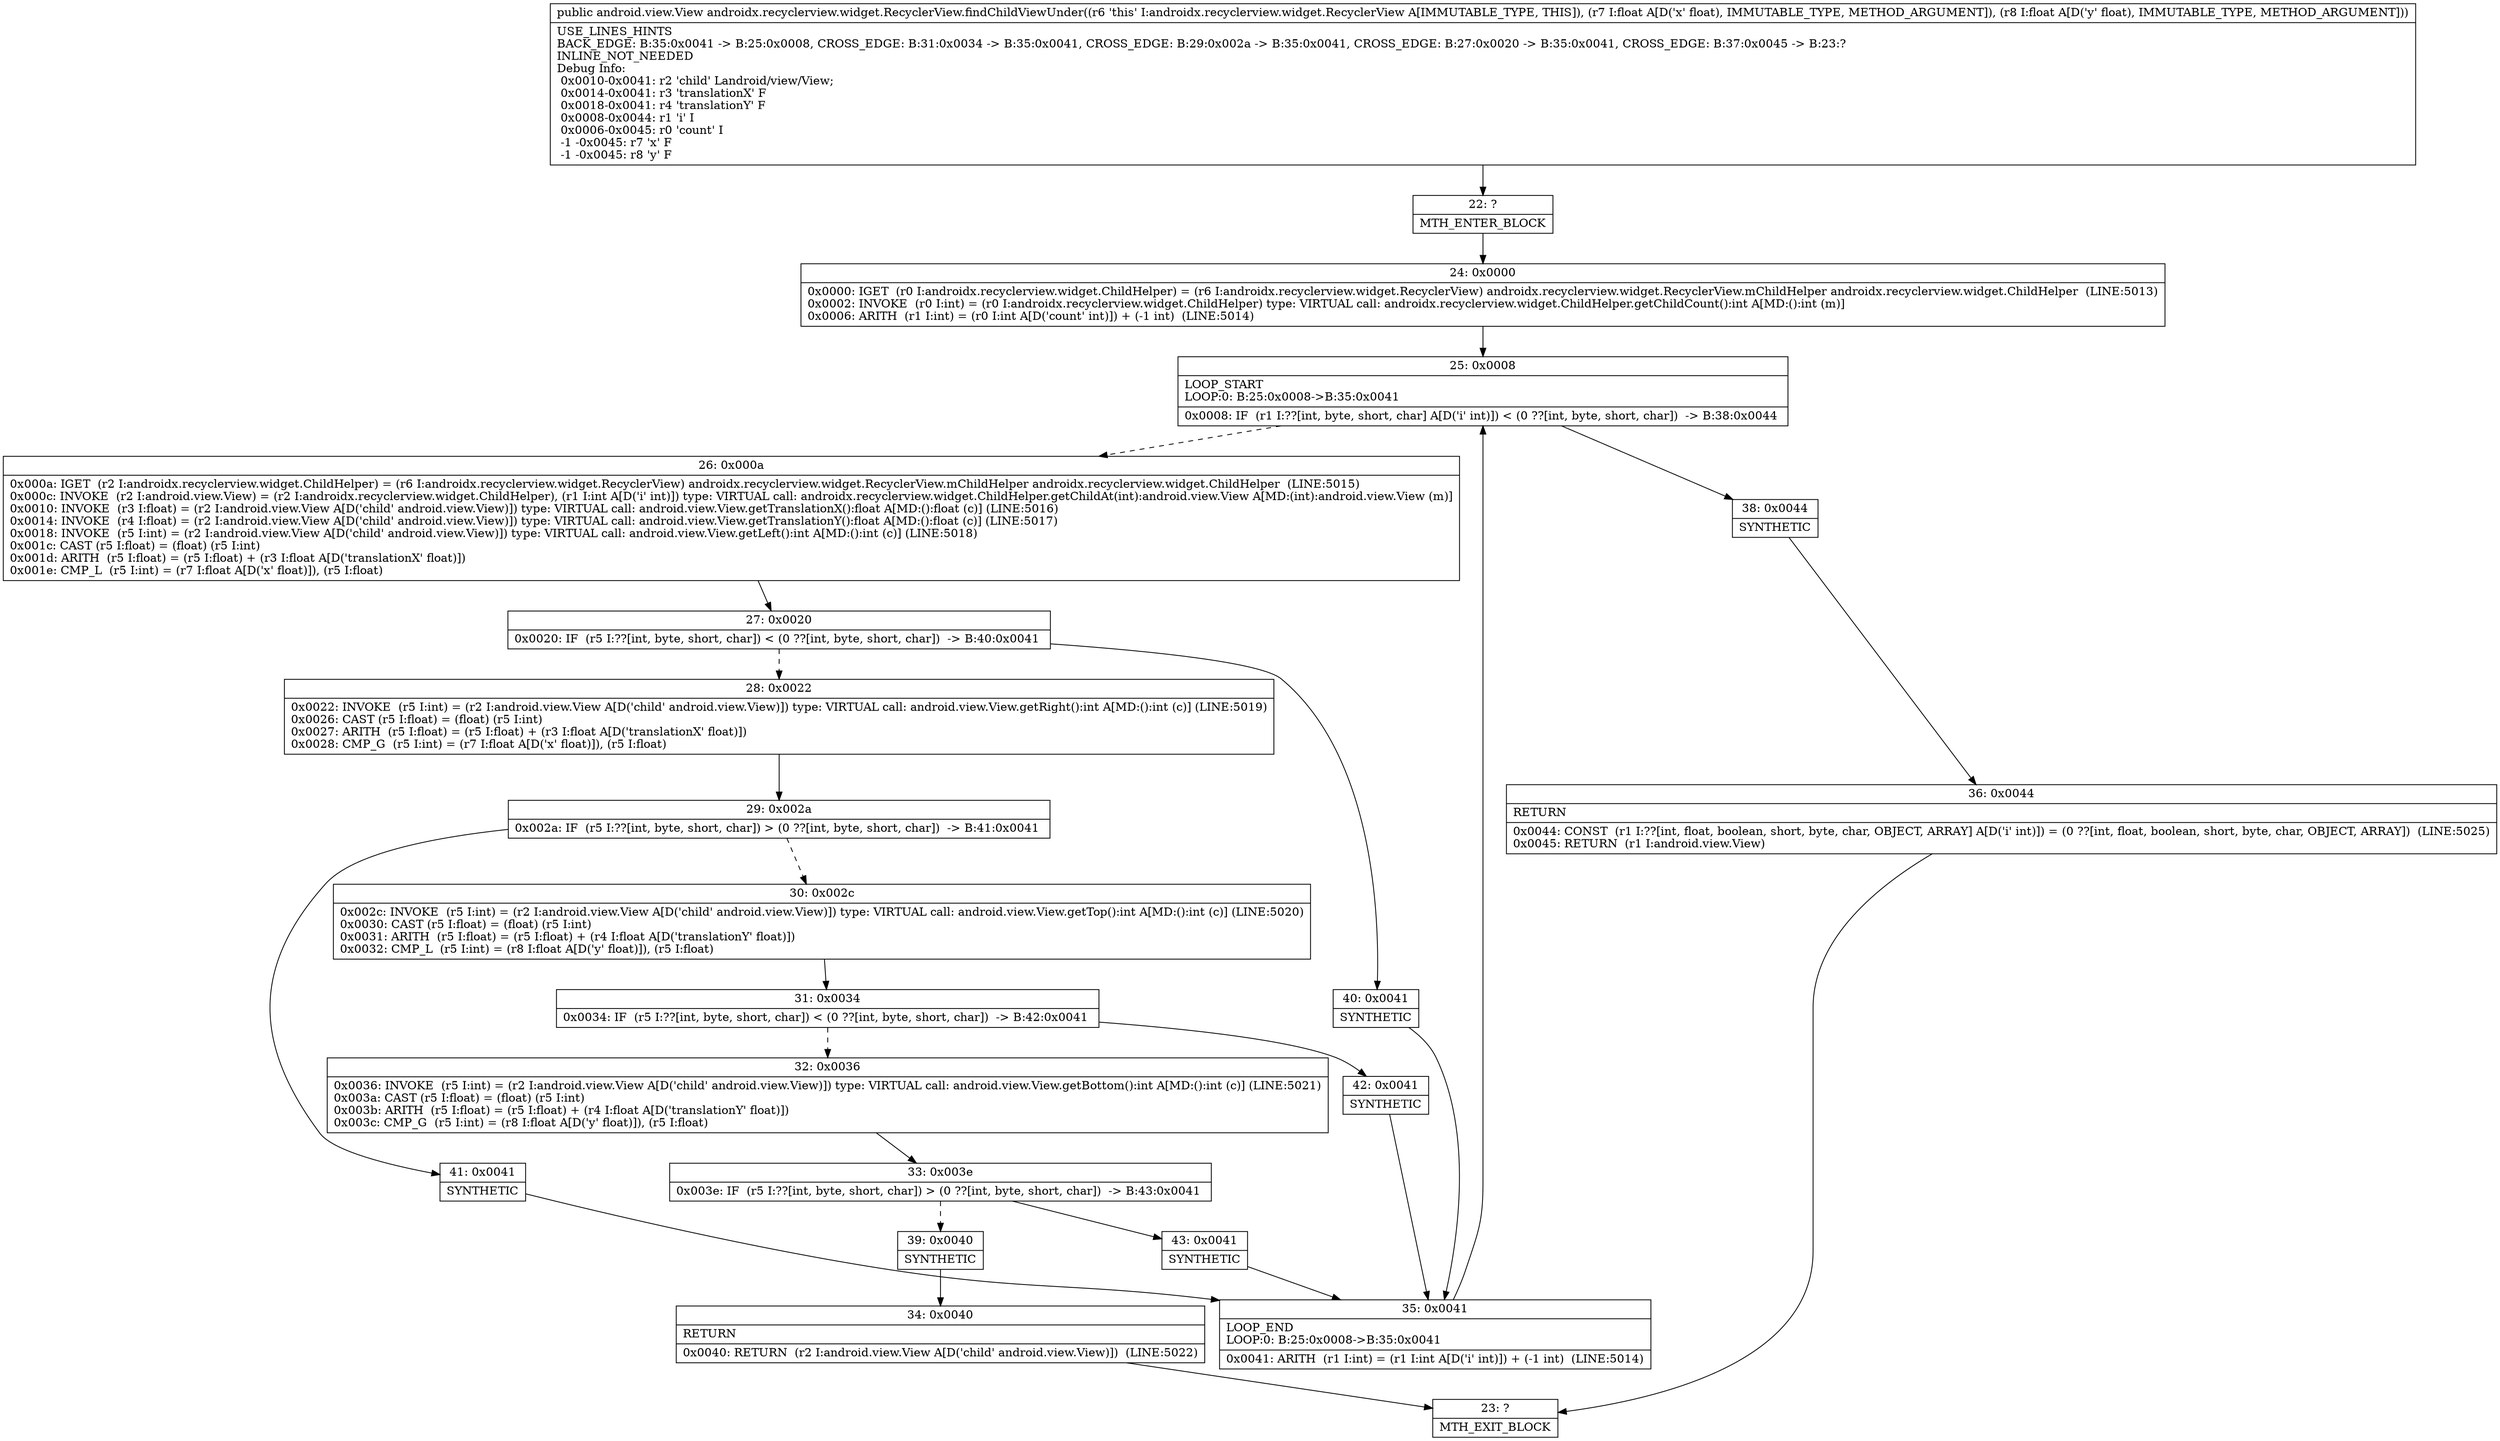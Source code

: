 digraph "CFG forandroidx.recyclerview.widget.RecyclerView.findChildViewUnder(FF)Landroid\/view\/View;" {
Node_22 [shape=record,label="{22\:\ ?|MTH_ENTER_BLOCK\l}"];
Node_24 [shape=record,label="{24\:\ 0x0000|0x0000: IGET  (r0 I:androidx.recyclerview.widget.ChildHelper) = (r6 I:androidx.recyclerview.widget.RecyclerView) androidx.recyclerview.widget.RecyclerView.mChildHelper androidx.recyclerview.widget.ChildHelper  (LINE:5013)\l0x0002: INVOKE  (r0 I:int) = (r0 I:androidx.recyclerview.widget.ChildHelper) type: VIRTUAL call: androidx.recyclerview.widget.ChildHelper.getChildCount():int A[MD:():int (m)]\l0x0006: ARITH  (r1 I:int) = (r0 I:int A[D('count' int)]) + (\-1 int)  (LINE:5014)\l}"];
Node_25 [shape=record,label="{25\:\ 0x0008|LOOP_START\lLOOP:0: B:25:0x0008\-\>B:35:0x0041\l|0x0008: IF  (r1 I:??[int, byte, short, char] A[D('i' int)]) \< (0 ??[int, byte, short, char])  \-\> B:38:0x0044 \l}"];
Node_26 [shape=record,label="{26\:\ 0x000a|0x000a: IGET  (r2 I:androidx.recyclerview.widget.ChildHelper) = (r6 I:androidx.recyclerview.widget.RecyclerView) androidx.recyclerview.widget.RecyclerView.mChildHelper androidx.recyclerview.widget.ChildHelper  (LINE:5015)\l0x000c: INVOKE  (r2 I:android.view.View) = (r2 I:androidx.recyclerview.widget.ChildHelper), (r1 I:int A[D('i' int)]) type: VIRTUAL call: androidx.recyclerview.widget.ChildHelper.getChildAt(int):android.view.View A[MD:(int):android.view.View (m)]\l0x0010: INVOKE  (r3 I:float) = (r2 I:android.view.View A[D('child' android.view.View)]) type: VIRTUAL call: android.view.View.getTranslationX():float A[MD:():float (c)] (LINE:5016)\l0x0014: INVOKE  (r4 I:float) = (r2 I:android.view.View A[D('child' android.view.View)]) type: VIRTUAL call: android.view.View.getTranslationY():float A[MD:():float (c)] (LINE:5017)\l0x0018: INVOKE  (r5 I:int) = (r2 I:android.view.View A[D('child' android.view.View)]) type: VIRTUAL call: android.view.View.getLeft():int A[MD:():int (c)] (LINE:5018)\l0x001c: CAST (r5 I:float) = (float) (r5 I:int) \l0x001d: ARITH  (r5 I:float) = (r5 I:float) + (r3 I:float A[D('translationX' float)]) \l0x001e: CMP_L  (r5 I:int) = (r7 I:float A[D('x' float)]), (r5 I:float) \l}"];
Node_27 [shape=record,label="{27\:\ 0x0020|0x0020: IF  (r5 I:??[int, byte, short, char]) \< (0 ??[int, byte, short, char])  \-\> B:40:0x0041 \l}"];
Node_28 [shape=record,label="{28\:\ 0x0022|0x0022: INVOKE  (r5 I:int) = (r2 I:android.view.View A[D('child' android.view.View)]) type: VIRTUAL call: android.view.View.getRight():int A[MD:():int (c)] (LINE:5019)\l0x0026: CAST (r5 I:float) = (float) (r5 I:int) \l0x0027: ARITH  (r5 I:float) = (r5 I:float) + (r3 I:float A[D('translationX' float)]) \l0x0028: CMP_G  (r5 I:int) = (r7 I:float A[D('x' float)]), (r5 I:float) \l}"];
Node_29 [shape=record,label="{29\:\ 0x002a|0x002a: IF  (r5 I:??[int, byte, short, char]) \> (0 ??[int, byte, short, char])  \-\> B:41:0x0041 \l}"];
Node_30 [shape=record,label="{30\:\ 0x002c|0x002c: INVOKE  (r5 I:int) = (r2 I:android.view.View A[D('child' android.view.View)]) type: VIRTUAL call: android.view.View.getTop():int A[MD:():int (c)] (LINE:5020)\l0x0030: CAST (r5 I:float) = (float) (r5 I:int) \l0x0031: ARITH  (r5 I:float) = (r5 I:float) + (r4 I:float A[D('translationY' float)]) \l0x0032: CMP_L  (r5 I:int) = (r8 I:float A[D('y' float)]), (r5 I:float) \l}"];
Node_31 [shape=record,label="{31\:\ 0x0034|0x0034: IF  (r5 I:??[int, byte, short, char]) \< (0 ??[int, byte, short, char])  \-\> B:42:0x0041 \l}"];
Node_32 [shape=record,label="{32\:\ 0x0036|0x0036: INVOKE  (r5 I:int) = (r2 I:android.view.View A[D('child' android.view.View)]) type: VIRTUAL call: android.view.View.getBottom():int A[MD:():int (c)] (LINE:5021)\l0x003a: CAST (r5 I:float) = (float) (r5 I:int) \l0x003b: ARITH  (r5 I:float) = (r5 I:float) + (r4 I:float A[D('translationY' float)]) \l0x003c: CMP_G  (r5 I:int) = (r8 I:float A[D('y' float)]), (r5 I:float) \l}"];
Node_33 [shape=record,label="{33\:\ 0x003e|0x003e: IF  (r5 I:??[int, byte, short, char]) \> (0 ??[int, byte, short, char])  \-\> B:43:0x0041 \l}"];
Node_39 [shape=record,label="{39\:\ 0x0040|SYNTHETIC\l}"];
Node_34 [shape=record,label="{34\:\ 0x0040|RETURN\l|0x0040: RETURN  (r2 I:android.view.View A[D('child' android.view.View)])  (LINE:5022)\l}"];
Node_23 [shape=record,label="{23\:\ ?|MTH_EXIT_BLOCK\l}"];
Node_43 [shape=record,label="{43\:\ 0x0041|SYNTHETIC\l}"];
Node_35 [shape=record,label="{35\:\ 0x0041|LOOP_END\lLOOP:0: B:25:0x0008\-\>B:35:0x0041\l|0x0041: ARITH  (r1 I:int) = (r1 I:int A[D('i' int)]) + (\-1 int)  (LINE:5014)\l}"];
Node_42 [shape=record,label="{42\:\ 0x0041|SYNTHETIC\l}"];
Node_41 [shape=record,label="{41\:\ 0x0041|SYNTHETIC\l}"];
Node_40 [shape=record,label="{40\:\ 0x0041|SYNTHETIC\l}"];
Node_38 [shape=record,label="{38\:\ 0x0044|SYNTHETIC\l}"];
Node_36 [shape=record,label="{36\:\ 0x0044|RETURN\l|0x0044: CONST  (r1 I:??[int, float, boolean, short, byte, char, OBJECT, ARRAY] A[D('i' int)]) = (0 ??[int, float, boolean, short, byte, char, OBJECT, ARRAY])  (LINE:5025)\l0x0045: RETURN  (r1 I:android.view.View) \l}"];
MethodNode[shape=record,label="{public android.view.View androidx.recyclerview.widget.RecyclerView.findChildViewUnder((r6 'this' I:androidx.recyclerview.widget.RecyclerView A[IMMUTABLE_TYPE, THIS]), (r7 I:float A[D('x' float), IMMUTABLE_TYPE, METHOD_ARGUMENT]), (r8 I:float A[D('y' float), IMMUTABLE_TYPE, METHOD_ARGUMENT]))  | USE_LINES_HINTS\lBACK_EDGE: B:35:0x0041 \-\> B:25:0x0008, CROSS_EDGE: B:31:0x0034 \-\> B:35:0x0041, CROSS_EDGE: B:29:0x002a \-\> B:35:0x0041, CROSS_EDGE: B:27:0x0020 \-\> B:35:0x0041, CROSS_EDGE: B:37:0x0045 \-\> B:23:?\lINLINE_NOT_NEEDED\lDebug Info:\l  0x0010\-0x0041: r2 'child' Landroid\/view\/View;\l  0x0014\-0x0041: r3 'translationX' F\l  0x0018\-0x0041: r4 'translationY' F\l  0x0008\-0x0044: r1 'i' I\l  0x0006\-0x0045: r0 'count' I\l  \-1 \-0x0045: r7 'x' F\l  \-1 \-0x0045: r8 'y' F\l}"];
MethodNode -> Node_22;Node_22 -> Node_24;
Node_24 -> Node_25;
Node_25 -> Node_26[style=dashed];
Node_25 -> Node_38;
Node_26 -> Node_27;
Node_27 -> Node_28[style=dashed];
Node_27 -> Node_40;
Node_28 -> Node_29;
Node_29 -> Node_30[style=dashed];
Node_29 -> Node_41;
Node_30 -> Node_31;
Node_31 -> Node_32[style=dashed];
Node_31 -> Node_42;
Node_32 -> Node_33;
Node_33 -> Node_39[style=dashed];
Node_33 -> Node_43;
Node_39 -> Node_34;
Node_34 -> Node_23;
Node_43 -> Node_35;
Node_35 -> Node_25;
Node_42 -> Node_35;
Node_41 -> Node_35;
Node_40 -> Node_35;
Node_38 -> Node_36;
Node_36 -> Node_23;
}

